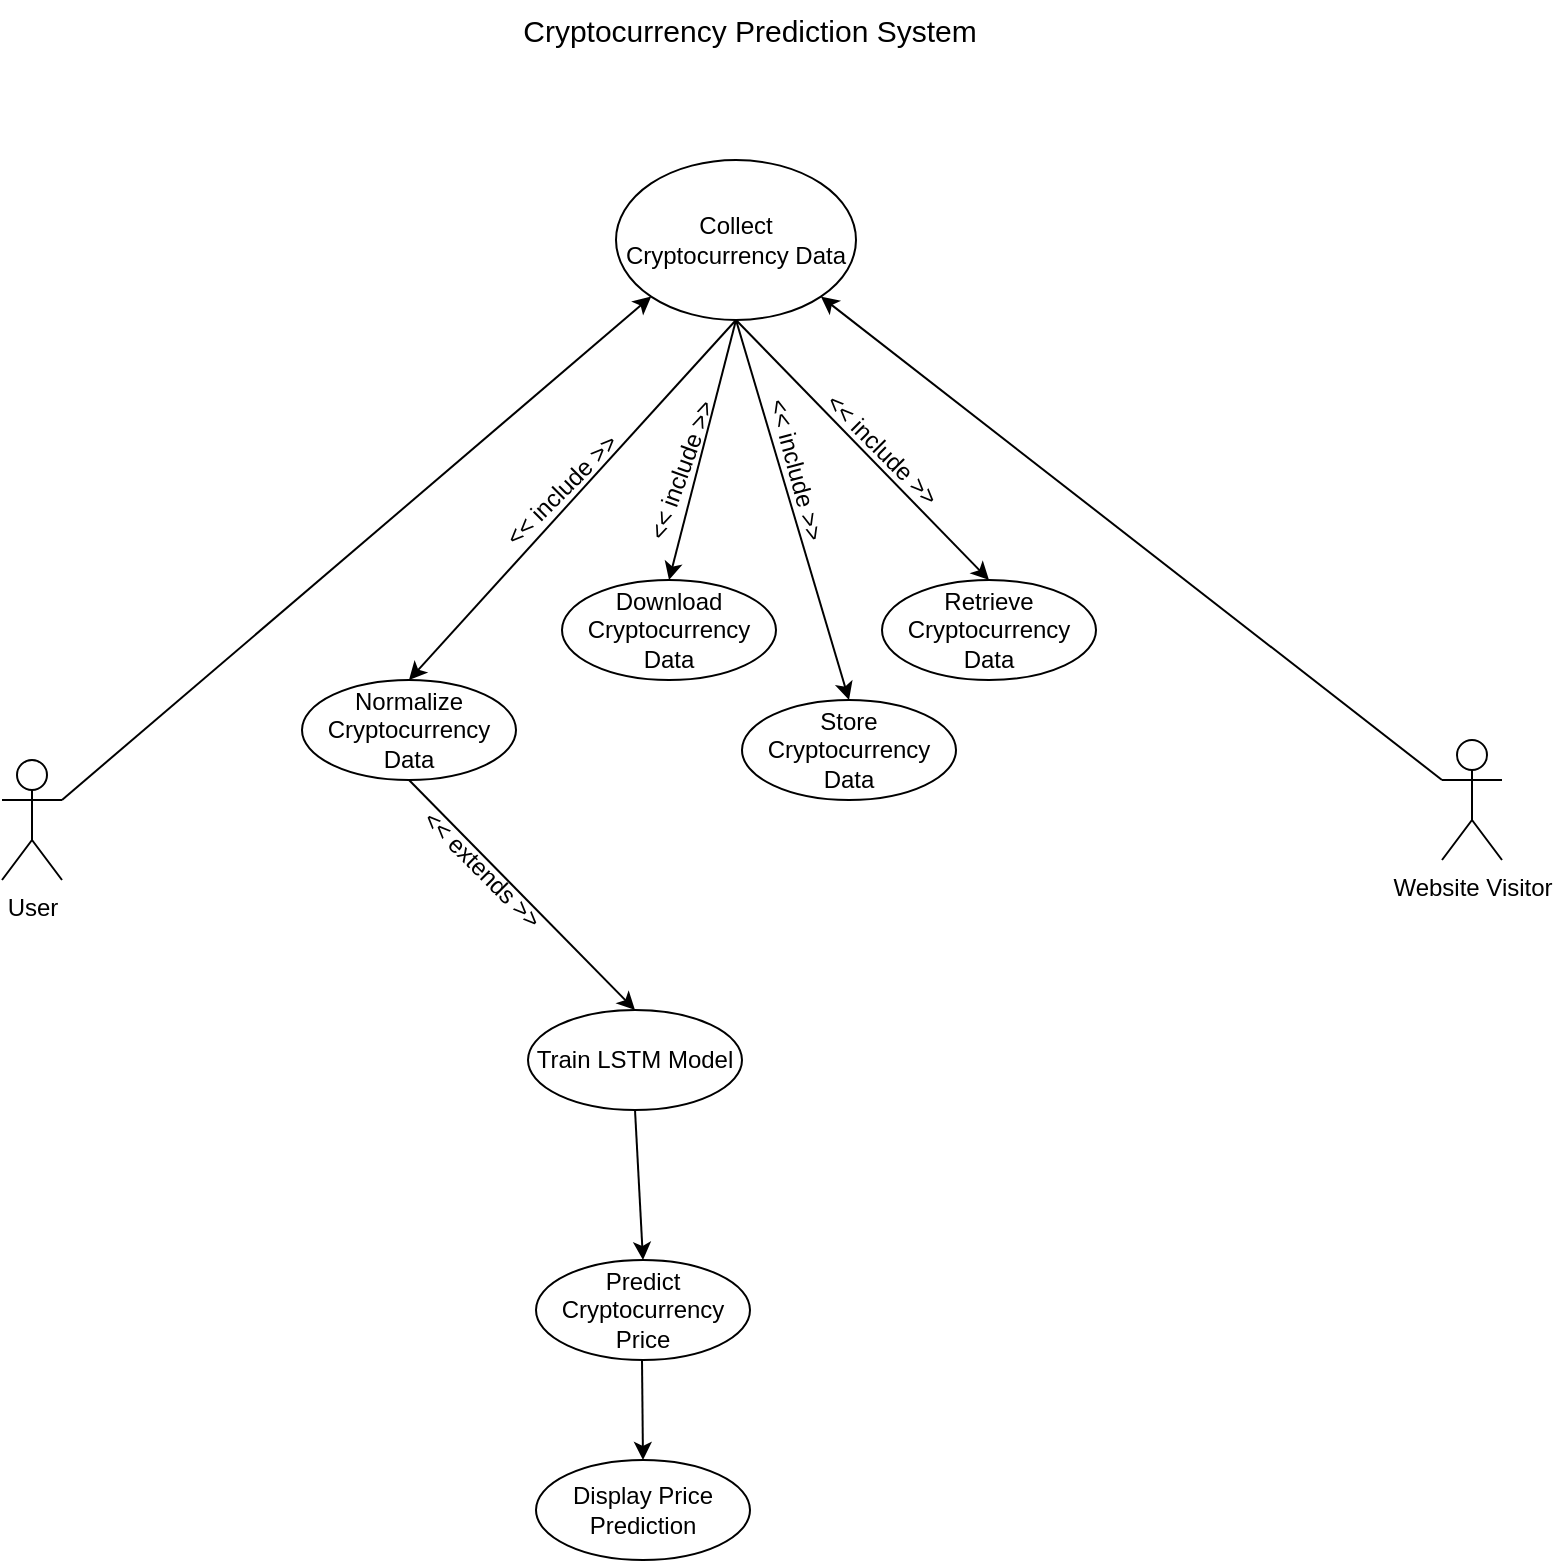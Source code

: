 <mxfile version="24.0.3" type="device">
  <diagram name="Page-1" id="Xko6Xm-x431tN235_NQB">
    <mxGraphModel dx="1985" dy="803" grid="1" gridSize="10" guides="1" tooltips="1" connect="1" arrows="1" fold="1" page="1" pageScale="1" pageWidth="827" pageHeight="1169" math="0" shadow="0">
      <root>
        <mxCell id="0" />
        <mxCell id="1" parent="0" />
        <mxCell id="A-F0P79YrZUNAOueQA5n-2" value="Display Price Prediction" style="ellipse;whiteSpace=wrap;html=1;" parent="1" vertex="1">
          <mxGeometry x="307" y="810" width="107" height="50" as="geometry" />
        </mxCell>
        <mxCell id="A-F0P79YrZUNAOueQA5n-3" value="Retrieve&lt;div&gt;Cryptocurrency Data&lt;/div&gt;" style="ellipse;whiteSpace=wrap;html=1;" parent="1" vertex="1">
          <mxGeometry x="480" y="370" width="107" height="50" as="geometry" />
        </mxCell>
        <mxCell id="A-F0P79YrZUNAOueQA5n-4" value="Download&lt;div&gt;Cryptocurrency Data&lt;/div&gt;" style="ellipse;whiteSpace=wrap;html=1;" parent="1" vertex="1">
          <mxGeometry x="320" y="370" width="107" height="50" as="geometry" />
        </mxCell>
        <mxCell id="A-F0P79YrZUNAOueQA5n-5" value="Predict Cryptocurrency Price" style="ellipse;whiteSpace=wrap;html=1;" parent="1" vertex="1">
          <mxGeometry x="307" y="710" width="107" height="50" as="geometry" />
        </mxCell>
        <mxCell id="A-F0P79YrZUNAOueQA5n-8" value="Train LSTM Model" style="ellipse;whiteSpace=wrap;html=1;" parent="1" vertex="1">
          <mxGeometry x="303" y="585" width="107" height="50" as="geometry" />
        </mxCell>
        <mxCell id="A-F0P79YrZUNAOueQA5n-9" value="Store Cryptocurrency Data" style="ellipse;whiteSpace=wrap;html=1;" parent="1" vertex="1">
          <mxGeometry x="410" y="430" width="107" height="50" as="geometry" />
        </mxCell>
        <mxCell id="A-F0P79YrZUNAOueQA5n-10" value="Normalize Cryptocurrency Data" style="ellipse;whiteSpace=wrap;html=1;" parent="1" vertex="1">
          <mxGeometry x="190" y="420" width="107" height="50" as="geometry" />
        </mxCell>
        <mxCell id="A-F0P79YrZUNAOueQA5n-14" value="User" style="shape=umlActor;verticalLabelPosition=bottom;verticalAlign=top;html=1;outlineConnect=0;" parent="1" vertex="1">
          <mxGeometry x="40" y="460" width="30" height="60" as="geometry" />
        </mxCell>
        <mxCell id="A-F0P79YrZUNAOueQA5n-15" value="Website Visitor" style="shape=umlActor;verticalLabelPosition=bottom;verticalAlign=top;html=1;outlineConnect=0;" parent="1" vertex="1">
          <mxGeometry x="760" y="450" width="30" height="60" as="geometry" />
        </mxCell>
        <mxCell id="A-F0P79YrZUNAOueQA5n-18" value="" style="endArrow=classic;html=1;rounded=0;exitX=0.5;exitY=1;exitDx=0;exitDy=0;entryX=0.5;entryY=0;entryDx=0;entryDy=0;" parent="1" source="A-F0P79YrZUNAOueQA5n-10" target="A-F0P79YrZUNAOueQA5n-8" edge="1">
          <mxGeometry width="50" height="50" relative="1" as="geometry">
            <mxPoint x="-200" y="630" as="sourcePoint" />
            <mxPoint x="-150" y="580" as="targetPoint" />
          </mxGeometry>
        </mxCell>
        <mxCell id="A-F0P79YrZUNAOueQA5n-21" value="" style="endArrow=classic;html=1;rounded=0;exitX=0.5;exitY=1;exitDx=0;exitDy=0;entryX=0.5;entryY=0;entryDx=0;entryDy=0;" parent="1" source="A-F0P79YrZUNAOueQA5n-8" target="A-F0P79YrZUNAOueQA5n-5" edge="1">
          <mxGeometry width="50" height="50" relative="1" as="geometry">
            <mxPoint x="424" y="520" as="sourcePoint" />
            <mxPoint x="266.75" y="703.5" as="targetPoint" />
          </mxGeometry>
        </mxCell>
        <mxCell id="A-F0P79YrZUNAOueQA5n-23" value="Collect Cryptocurrency Data" style="ellipse;whiteSpace=wrap;html=1;" parent="1" vertex="1">
          <mxGeometry x="347" y="160" width="120" height="80" as="geometry" />
        </mxCell>
        <mxCell id="A-F0P79YrZUNAOueQA5n-26" value="" style="endArrow=classic;html=1;rounded=0;exitX=1;exitY=0.333;exitDx=0;exitDy=0;exitPerimeter=0;entryX=0;entryY=1;entryDx=0;entryDy=0;" parent="1" source="A-F0P79YrZUNAOueQA5n-14" target="A-F0P79YrZUNAOueQA5n-23" edge="1">
          <mxGeometry width="50" height="50" relative="1" as="geometry">
            <mxPoint x="-390" y="100" as="sourcePoint" />
            <mxPoint x="-340" y="50" as="targetPoint" />
          </mxGeometry>
        </mxCell>
        <mxCell id="A-F0P79YrZUNAOueQA5n-27" value="" style="endArrow=classic;html=1;rounded=0;exitX=0;exitY=0.333;exitDx=0;exitDy=0;exitPerimeter=0;entryX=1;entryY=1;entryDx=0;entryDy=0;" parent="1" source="A-F0P79YrZUNAOueQA5n-15" target="A-F0P79YrZUNAOueQA5n-23" edge="1">
          <mxGeometry width="50" height="50" relative="1" as="geometry">
            <mxPoint x="-390" y="650" as="sourcePoint" />
            <mxPoint x="-340" y="600" as="targetPoint" />
          </mxGeometry>
        </mxCell>
        <mxCell id="A-F0P79YrZUNAOueQA5n-28" style="edgeStyle=orthogonalEdgeStyle;rounded=0;orthogonalLoop=1;jettySize=auto;html=1;exitX=0.5;exitY=1;exitDx=0;exitDy=0;" parent="1" source="A-F0P79YrZUNAOueQA5n-4" target="A-F0P79YrZUNAOueQA5n-4" edge="1">
          <mxGeometry relative="1" as="geometry" />
        </mxCell>
        <mxCell id="A-F0P79YrZUNAOueQA5n-31" value="" style="endArrow=classic;html=1;rounded=0;exitX=0.5;exitY=1;exitDx=0;exitDy=0;entryX=0.5;entryY=0;entryDx=0;entryDy=0;" parent="1" source="A-F0P79YrZUNAOueQA5n-23" target="A-F0P79YrZUNAOueQA5n-10" edge="1">
          <mxGeometry width="50" height="50" relative="1" as="geometry">
            <mxPoint x="240" y="420" as="sourcePoint" />
            <mxPoint x="290" y="370" as="targetPoint" />
          </mxGeometry>
        </mxCell>
        <mxCell id="A-F0P79YrZUNAOueQA5n-32" value="" style="endArrow=classic;html=1;rounded=0;entryX=0.5;entryY=0;entryDx=0;entryDy=0;exitX=0.5;exitY=1;exitDx=0;exitDy=0;" parent="1" source="A-F0P79YrZUNAOueQA5n-23" target="A-F0P79YrZUNAOueQA5n-4" edge="1">
          <mxGeometry width="50" height="50" relative="1" as="geometry">
            <mxPoint x="410" y="270" as="sourcePoint" />
            <mxPoint x="440" y="280" as="targetPoint" />
          </mxGeometry>
        </mxCell>
        <mxCell id="A-F0P79YrZUNAOueQA5n-33" value="" style="endArrow=classic;html=1;rounded=0;exitX=0.5;exitY=1;exitDx=0;exitDy=0;entryX=0.5;entryY=0;entryDx=0;entryDy=0;" parent="1" source="A-F0P79YrZUNAOueQA5n-23" target="A-F0P79YrZUNAOueQA5n-9" edge="1">
          <mxGeometry width="50" height="50" relative="1" as="geometry">
            <mxPoint x="150" y="280" as="sourcePoint" />
            <mxPoint x="440" y="310" as="targetPoint" />
          </mxGeometry>
        </mxCell>
        <mxCell id="A-F0P79YrZUNAOueQA5n-34" value="" style="endArrow=classic;html=1;rounded=0;exitX=0.5;exitY=1;exitDx=0;exitDy=0;entryX=0.5;entryY=0;entryDx=0;entryDy=0;" parent="1" source="A-F0P79YrZUNAOueQA5n-23" target="A-F0P79YrZUNAOueQA5n-3" edge="1">
          <mxGeometry width="50" height="50" relative="1" as="geometry">
            <mxPoint x="180" y="200" as="sourcePoint" />
            <mxPoint x="230" y="150" as="targetPoint" />
          </mxGeometry>
        </mxCell>
        <mxCell id="A-F0P79YrZUNAOueQA5n-42" value="&amp;lt;&amp;lt; include &amp;gt;&amp;gt;" style="text;html=1;align=center;verticalAlign=middle;whiteSpace=wrap;rounded=0;rotation=-45;" parent="1" vertex="1">
          <mxGeometry x="280" y="310" width="80" height="30" as="geometry" />
        </mxCell>
        <mxCell id="A-F0P79YrZUNAOueQA5n-43" value="&amp;lt;&amp;lt; include &amp;gt;&amp;gt;" style="text;html=1;align=center;verticalAlign=middle;whiteSpace=wrap;rounded=0;rotation=-70;" parent="1" vertex="1">
          <mxGeometry x="340" y="300" width="80" height="30" as="geometry" />
        </mxCell>
        <mxCell id="A-F0P79YrZUNAOueQA5n-44" value="&amp;lt;&amp;lt; include &amp;gt;&amp;gt;" style="text;html=1;align=center;verticalAlign=middle;whiteSpace=wrap;rounded=0;rotation=75;" parent="1" vertex="1">
          <mxGeometry x="397" y="300" width="80" height="30" as="geometry" />
        </mxCell>
        <mxCell id="A-F0P79YrZUNAOueQA5n-45" value="&amp;lt;&amp;lt; include &amp;gt;&amp;gt;" style="text;html=1;align=center;verticalAlign=middle;whiteSpace=wrap;rounded=0;rotation=45;" parent="1" vertex="1">
          <mxGeometry x="440" y="290" width="80" height="30" as="geometry" />
        </mxCell>
        <mxCell id="A-F0P79YrZUNAOueQA5n-47" value="&amp;lt;&amp;lt; extends &amp;gt;&amp;gt;" style="text;html=1;align=center;verticalAlign=middle;whiteSpace=wrap;rounded=0;rotation=45;" parent="1" vertex="1">
          <mxGeometry x="240" y="500" width="80" height="30" as="geometry" />
        </mxCell>
        <mxCell id="A-F0P79YrZUNAOueQA5n-49" value="&lt;font style=&quot;font-size: 15px;&quot;&gt;Cryptocurrency Prediction System&lt;/font&gt;" style="text;html=1;align=center;verticalAlign=middle;whiteSpace=wrap;rounded=0;" parent="1" vertex="1">
          <mxGeometry x="269" y="80" width="290" height="30" as="geometry" />
        </mxCell>
        <mxCell id="N62siDIGolBGLjO7M_ai-3" value="" style="endArrow=classic;html=1;rounded=0;entryX=0.5;entryY=0;entryDx=0;entryDy=0;" edge="1" parent="1" target="A-F0P79YrZUNAOueQA5n-2">
          <mxGeometry width="50" height="50" relative="1" as="geometry">
            <mxPoint x="360" y="760" as="sourcePoint" />
            <mxPoint x="371" y="720" as="targetPoint" />
          </mxGeometry>
        </mxCell>
      </root>
    </mxGraphModel>
  </diagram>
</mxfile>
